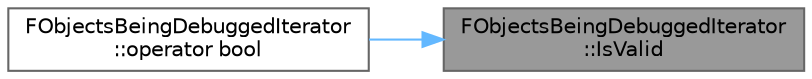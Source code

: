 digraph "FObjectsBeingDebuggedIterator::IsValid"
{
 // INTERACTIVE_SVG=YES
 // LATEX_PDF_SIZE
  bgcolor="transparent";
  edge [fontname=Helvetica,fontsize=10,labelfontname=Helvetica,labelfontsize=10];
  node [fontname=Helvetica,fontsize=10,shape=box,height=0.2,width=0.4];
  rankdir="RL";
  Node1 [id="Node000001",label="FObjectsBeingDebuggedIterator\l::IsValid",height=0.2,width=0.4,color="gray40", fillcolor="grey60", style="filled", fontcolor="black",tooltip=" "];
  Node1 -> Node2 [id="edge1_Node000001_Node000002",dir="back",color="steelblue1",style="solid",tooltip=" "];
  Node2 [id="Node000002",label="FObjectsBeingDebuggedIterator\l::operator bool",height=0.2,width=0.4,color="grey40", fillcolor="white", style="filled",URL="$db/dcf/structFObjectsBeingDebuggedIterator.html#ae72f8b3744f1fa39436aee52bb92157a",tooltip="conversion to \"bool\" returning true if the iterator has not reached the last element."];
}
